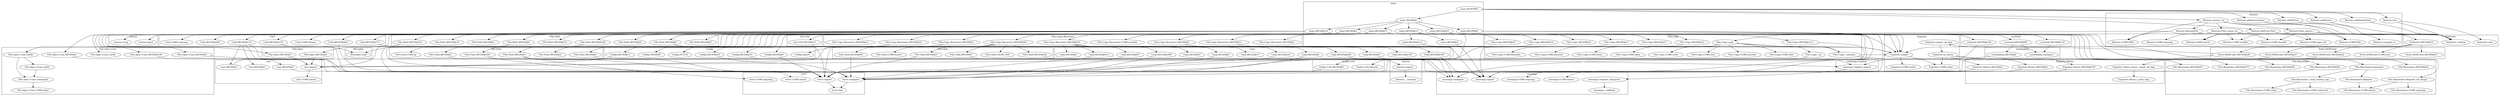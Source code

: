 digraph {
graph [overlap=false]
subgraph cluster_Scalar_Util {
	label="Scalar::Util";
	"Scalar::Util::BEGIN@9";
	"Scalar::Util::blessed";
}
subgraph cluster_XSLoader {
	label="XSLoader";
	"XSLoader::load";
}
subgraph cluster_File_Spec {
	label="File::Spec";
	"File::Spec::BEGIN@4";
	"File::Spec::BEGIN@3";
}
subgraph cluster_Config {
	label="Config";
	"Config::BEGIN@11";
	"Config::TIEHASH";
	"Config::BEGIN@45";
	"Config::BEGIN@10";
	"Config::BEGIN@9";
	"Config::import";
	"Config::FETCH";
}
subgraph cluster_File_Spec_Unix {
	label="File::Spec::Unix";
	"File::Spec::Unix::curdir";
	"File::Spec::Unix::canonpath";
	"File::Spec::Unix::catfile";
	"File::Spec::Unix::BEGIN@149";
	"File::Spec::Unix::BEGIN@4";
	"File::Spec::Unix::BEGIN@3";
	"File::Spec::Unix::CORE:subst";
	"File::Spec::Unix::catdir";
}
subgraph cluster_List_Util {
	label="List::Util";
	"List::Util::BEGIN@11";
}
subgraph cluster_feature {
	label="feature";
	"feature::import";
	"feature::__common";
}
subgraph cluster_Restore {
	label="Restore";
	"Restore::CORE:closedir";
	"Restore::addSource";
	"Restore::compare_to";
	"Restore::addDestination";
	"Restore::addUserTime";
	"Restore::restore_rp";
	"Restore::CORE:ftfile";
	"Restore::CORE:regcomp";
	"Restore::CORE:open_dir";
	"Restore::CORE:readdir";
	"Restore::Find_source_rp";
	"Restore::new";
	"Restore::CORE:match";
	"Restore::addSourceName";
	"Restore::CORE:ftdir";
	"Restore::RestoreFile";
	"Restore::addPartial";
	"Restore::Find_source_r";
}
subgraph cluster_File_Find {
	label="File::Find";
	"File::Find::BEGIN@3";
	"File::Find::BEGIN@2";
	"File::Find::BEGIN@4";
	"File::Find::CORE:qr";
	"File::Find::BEGIN@5";
	"File::Find::BEGIN@349";
}
subgraph cluster_File_Path {
	label="File::Path";
	"File::Path::BEGIN@7";
	"File::Path::BEGIN@6";
	"File::Path::BEGIN@8";
	"File::Path::BEGIN@19";
	"File::Path::BEGIN@10";
	"File::Path::BEGIN@4";
	"File::Path::BEGIN@3";
	"File::Path::BEGIN@18";
	"File::Path::BEGIN@329";
}
subgraph cluster_Exporter_Heavy {
	label="Exporter::Heavy";
	"Exporter::Heavy::BEGIN@197";
	"Exporter::Heavy::_push_tags";
	"Exporter::Heavy::BEGIN@4";
	"Exporter::Heavy::heavy_export_ok_tags";
	"Exporter::Heavy::BEGIN@3";
}
subgraph cluster_warnings {
	label="warnings";
	"warnings::unimport";
	"warnings::CORE:regcomp";
	"warnings::_mkMask";
	"warnings::register_categories";
	"warnings::CORE:match";
	"warnings::import";
}
subgraph cluster_File_Copy {
	label="File::Copy";
	"File::Copy::BEGIN@13";
	"File::Copy::copy";
	"File::Copy::BEGIN@12";
	"File::Copy::BEGIN@10";
	"File::Copy::BEGIN@11";
	"File::Copy::CORE:binmode";
	"File::Copy::BEGIN@47";
	"File::Copy::CORE:syswrite";
	"File::Copy::BEGIN@14";
	"File::Copy::CORE:ftsize";
	"File::Copy::CORE:open";
	"File::Copy::CORE:close";
	"File::Copy::CORE:stat";
	"File::Copy::CORE:sysread";
	"File::Copy::CORE:ftdir";
	"File::Copy::BEGIN@12.1";
	"File::Copy::_catname";
	"File::Copy::_eq";
}
subgraph cluster_Term_ANSIColor {
	label="Term::ANSIColor";
	"Term::ANSIColor::BEGIN@28";
	"Term::ANSIColor::BEGIN@22";
	"Term::ANSIColor::BEGIN@27";
	"Term::ANSIColor::CORE:sort";
	"Term::ANSIColor::BEGIN@23";
}
subgraph cluster_File_Glob {
	label="File::Glob";
	"File::Glob::BEGIN@56";
	"File::Glob::GLOB_CSH";
	"File::Glob::BEGIN@52";
	"File::Glob::BEGIN@3";
	"File::Glob::CORE:match";
	"File::Glob::BEGIN@7";
}
subgraph cluster_version {
	label="version";
	"version::(bool";
	"version::(cmp";
}
subgraph cluster_overload {
	label="overload";
	"overload::BEGIN@116";
	"overload::BEGIN@146";
	"overload::BEGIN@85";
}
subgraph cluster_vars {
	label="vars";
	"vars::BEGIN@3";
	"vars::BEGIN@8";
	"vars::import";
	"vars::CORE:match";
	"vars::BEGIN@7";
}
subgraph cluster_overloading {
	label="overloading";
	"overloading::BEGIN@2";
	"overloading::unimport";
}
subgraph cluster_Exporter {
	label="Exporter";
	"Exporter::import";
	"Exporter::as_heavy";
	"Exporter::CORE:subst";
	"Exporter::export_ok_tags";
	"Exporter::CORE:match";
}
subgraph cluster_main {
	label="main";
	"main::BEGIN@10";
	"main::BEGIN@13";
	"main::BEGIN@1";
	"main::BEGIN@8";
	"main::BEGIN@9";
	"main::BEGIN@2";
	"main::BEGIN@12";
	"main::BEGIN@1.2";
	"main::RUNTIME";
	"main::BEGIN@11";
}
subgraph cluster_Carp {
	label="Carp";
	"Carp::BEGIN@398";
	"Carp::BEGIN@105";
	"Carp::BEGIN@4";
	"Carp::BEGIN@18";
	"Carp::BEGIN@8";
	"Carp::BEGIN@5";
	"Carp::BEGIN@17";
	"Carp::BEGIN@399";
	"Carp::BEGIN@7";
	"Carp::BEGIN@413";
	"Carp::BEGIN@67";
	"Carp::BEGIN@406";
	"Carp::BEGIN@3";
}
subgraph cluster_strict {
	label="strict";
	"strict::import";
	"strict::CORE:regcomp";
	"strict::unimport";
	"strict::bits";
	"strict::CORE:match";
}
subgraph cluster_warnings_register {
	label="warnings::register";
	"warnings::register::import";
}
subgraph cluster_File_Copy_Recursive {
	label="File::Copy::Recursive";
	"File::Copy::Recursive::BEGIN@4";
	"File::Copy::Recursive::BEGIN@83";
	"File::Copy::Recursive::BEGIN@8";
	"File::Copy::Recursive::CORE:symlink";
	"File::Copy::Recursive::BEGIN@10";
	"File::Copy::Recursive::BEGIN@11";
	"File::Copy::Recursive::BEGIN@14";
	"File::Copy::Recursive::BEGIN@3";
	"File::Copy::Recursive::BEGIN@12";
}
subgraph cluster_Verbosity {
	label="Verbosity";
	"Verbosity::new";
	"Verbosity::BEGIN@33";
	"Verbosity::verbose";
}
subgraph cluster_File_Basename {
	label="File::Basename";
	"File::Basename::basename";
	"File::Basename::BEGIN@52";
	"File::Basename::BEGIN@371";
	"File::Basename::BEGIN@50";
	"File::Basename::CORE:substcont";
	"File::Basename::fileparse_set_fstype";
	"File::Basename::CORE:subst";
	"File::Basename::BEGIN@42";
	"File::Basename::fileparse";
	"File::Basename::_strip_trailing_sep";
	"File::Basename::CORE:regcomp";
	"File::Basename::CORE:match";
	"File::Basename::BEGIN@51";
}
subgraph cluster_Cwd {
	label="Cwd";
	"Cwd::BEGIN@172";
	"Cwd::BEGIN@170";
	"Cwd::CORE:fteexec";
	"Cwd::BEGIN@171";
	"Cwd::BEGIN@823";
	"Cwd::BEGIN@209";
	"Cwd::CORE:regcomp";
}
"main::BEGIN@12" -> "File::Path::BEGIN@6";
"Restore::Find_source_r" -> "Restore::compare_to";
"main::BEGIN@9" -> "File::Spec::Unix::BEGIN@149";
"Verbosity::BEGIN@33" -> "Term::ANSIColor::BEGIN@23";
"main::BEGIN@9" -> "Config::BEGIN@10";
"main::BEGIN@12" -> "File::Path::BEGIN@4";
"main::BEGIN@10" -> "File::Copy::BEGIN@47";
"File::Basename::basename" -> "File::Basename::fileparse";
"main::BEGIN@9" -> "File::Basename::BEGIN@51";
"File::Find::BEGIN@3" -> "strict::CORE:match";
"Verbosity::BEGIN@33" -> "Term::ANSIColor::CORE:sort";
"main::BEGIN@11" -> "File::Copy::Recursive::BEGIN@83";
"File::Copy::copy" -> "File::Copy::CORE:open";
"Exporter::export_ok_tags" -> "Exporter::as_heavy";
"main::BEGIN@9" -> "File::Basename::BEGIN@371";
"main::BEGIN@9" -> "File::Basename::BEGIN@50";
"File::Copy::copy" -> "File::Copy::CORE:sysread";
"Exporter::import" -> "Exporter::CORE:match";
"File::Copy::Recursive::BEGIN@83" -> "File::Glob::GLOB_CSH";
"main::BEGIN@10" -> "overload::BEGIN@85";
"File::Basename::_strip_trailing_sep" -> "File::Basename::CORE:subst";
"Exporter::Heavy::BEGIN@197" -> "warnings::unimport";
"Carp::BEGIN@399" -> "warnings::unimport";
"Carp::BEGIN@406" -> "warnings::unimport";
"File::Glob::BEGIN@52" -> "warnings::unimport";
"File::Copy::BEGIN@12.1" -> "warnings::unimport";
"main::BEGIN@10" -> "Exporter::import";
"File::Path::BEGIN@6" -> "Exporter::import";
"File::Copy::Recursive::BEGIN@10" -> "Exporter::import";
"Cwd::BEGIN@171" -> "Exporter::import";
"File::Copy::Recursive::BEGIN@11" -> "Exporter::import";
"Verbosity::BEGIN@33" -> "Exporter::import";
"main::BEGIN@9" -> "Exporter::import";
"main::BEGIN@12" -> "Exporter::import";
"File::Copy::_catname" -> "Exporter::import";
"main::BEGIN@11" -> "Exporter::import";
"File::Basename::basename" -> "File::Basename::_strip_trailing_sep";
"overload::BEGIN@116" -> "overloading::unimport";
"overload::BEGIN@85" -> "overloading::unimport";
"main::BEGIN@9" -> "File::Find::BEGIN@2";
"feature::import" -> "feature::__common";
"Term::ANSIColor::BEGIN@28" -> "Exporter::Heavy::heavy_export_ok_tags";
"main::RUNTIME" -> "Restore::addSource";
"main::RUNTIME" -> "Restore::restore_rp";
"Exporter::import" -> "Exporter::CORE:subst";
"Exporter::as_heavy" -> "Exporter::CORE:subst";
"Restore::Find_source_rp" -> "Restore::CORE:open_dir";
"Restore::Find_source_r" -> "Restore::CORE:open_dir";
"main::BEGIN@12" -> "File::Path::BEGIN@7";
"Exporter::Heavy::heavy_export_ok_tags" -> "Exporter::Heavy::_push_tags";
"main::BEGIN@9" -> "List::Util::BEGIN@11";
"warnings::register::import" -> "warnings::register_categories";
"main::BEGIN@9" -> "version::(bool";
"File::Copy::Recursive::BEGIN@10" -> "Carp::BEGIN@5";
"File::Copy::copy" -> "File::Copy::CORE:ftdir";
"main::BEGIN@9" -> "File::Find::BEGIN@5";
"main::BEGIN@9" -> "File::Basename::BEGIN@42";
"Exporter::as_heavy" -> "Exporter::Heavy::BEGIN@4";
"Restore::new" -> "Verbosity::new";
"main::BEGIN@12" -> "File::Path::BEGIN@329";
"main::BEGIN@9" -> "File::Find::CORE:qr";
"main::BEGIN@9" -> "Config::BEGIN@45";
"main::BEGIN@9" -> "Config::TIEHASH";
"File::Spec::Unix::catfile" -> "File::Spec::Unix::canonpath";
"File::Spec::Unix::catdir" -> "File::Spec::Unix::canonpath";
"main::BEGIN@11" -> "File::Copy::Recursive::BEGIN@11";
"File::Copy::BEGIN@14" -> "Config::import";
"File::Copy::Recursive::BEGIN@83" -> "File::Glob::BEGIN@7";
"Cwd::BEGIN@172" -> "vars::BEGIN@8";
"File::Copy::Recursive::BEGIN@10" -> "Carp::BEGIN@399";
"main::BEGIN@10" -> "File::Copy::BEGIN@11";
"main::BEGIN@9" -> "Config::BEGIN@9";
"Restore::Find_source_rp" -> "Restore::CORE:regcomp";
"Term::ANSIColor::BEGIN@28" -> "Exporter::export_ok_tags";
"File::Basename::fileparse_set_fstype" -> "File::Basename::CORE:regcomp";
"main::BEGIN@9" -> "File::Spec::Unix::BEGIN@3";
"File::Copy::_eq" -> "Scalar::Util::blessed";
"File::Copy::copy" -> "File::Copy::CORE:stat";
"main::BEGIN@10" -> "overload::BEGIN@116";
"File::Copy::Recursive::BEGIN@83" -> "File::Glob::BEGIN@56";
"main::BEGIN@9" -> "Cwd::BEGIN@209";
"File::Copy::Recursive::BEGIN@10" -> "Carp::BEGIN@7";
"File::Copy::Recursive::BEGIN@10" -> "Carp::BEGIN@406";
"main::BEGIN@12" -> "File::Path::BEGIN@3";
"File::Basename::fileparse" -> "File::Basename::CORE:match";
"File::Basename::fileparse_set_fstype" -> "File::Basename::CORE:match";
"Exporter::as_heavy" -> "Exporter::Heavy::BEGIN@197";
"main::BEGIN@9" -> "File::Find::BEGIN@3";
"main::BEGIN@9" -> "Scalar::Util::BEGIN@9";
"Restore::RestoreFile" -> "File::Copy::copy";
"main::BEGIN@9" -> "Cwd::CORE:fteexec";
"Verbosity::BEGIN@33" -> "Term::ANSIColor::BEGIN@27";
"main::BEGIN@1" -> "main::BEGIN@8";
"main::BEGIN@9" -> "File::Find::BEGIN@349";
"main::BEGIN@9" -> "Cwd::CORE:regcomp";
"main::RUNTIME" -> "Restore::addUserTime";
"Cwd::BEGIN@172" -> "vars::BEGIN@3";
"main::BEGIN@12" -> "File::Path::BEGIN@18";
"Restore::restore_rp" -> "Restore::Find_source_rp";
"File::Copy::Recursive::BEGIN@83" -> "XSLoader::load";
"main::BEGIN@9" -> "XSLoader::load";
"File::Copy::Recursive::BEGIN@83" -> "File::Glob::BEGIN@3";
"main::BEGIN@11" -> "File::Copy::Recursive::BEGIN@4";
"main::BEGIN@9" -> "File::Basename::BEGIN@52";
"main::BEGIN@10" -> "overload::BEGIN@146";
"main::RUNTIME" -> "main::BEGIN@1";
"File::Basename::_strip_trailing_sep" -> "File::Basename::CORE:substcont";
"main::BEGIN@10" -> "File::Copy::BEGIN@12.1";
"main::BEGIN@12" -> "File::Path::BEGIN@19";
"File::Copy::Recursive::BEGIN@10" -> "Carp::BEGIN@17";
"File::Copy::Recursive::BEGIN@10" -> "Carp::BEGIN@413";
"main::BEGIN@8" -> "warnings::CORE:regcomp";
"main::BEGIN@9" -> "File::Spec::BEGIN@4";
"main::BEGIN@11" -> "File::Copy::Recursive::BEGIN@3";
"Restore::restore_rp" -> "Restore::RestoreFile";
"overload::BEGIN@85" -> "overloading::BEGIN@2";
"Restore::restore_rp" -> "Restore::Find_source_r";
"overload::BEGIN@146" -> "warnings::register::import";
"vars::BEGIN@7" -> "warnings::register::import";
"File::Find::BEGIN@5" -> "warnings::register::import";
"main::BEGIN@1" -> "main::BEGIN@11";
"Verbosity::BEGIN@33" -> "Term::ANSIColor::BEGIN@22";
"File::Copy::Recursive::BEGIN@10" -> "Carp::BEGIN@18";
"main::BEGIN@9" -> "Cwd::BEGIN@823";
"main::RUNTIME" -> "Restore::addDestination";
"File::Copy::Recursive::BEGIN@83" -> "File::Glob::CORE:match";
"File::Copy::copy" -> "File::Copy::CORE:close";
"main::BEGIN@11" -> "File::Copy::Recursive::BEGIN@8";
"main::BEGIN@1" -> "main::BEGIN@13";
"Restore::addUserTime" -> "Restore::CORE:match";
"Restore::Find_source_rp" -> "Restore::CORE:match";
"strict::import" -> "strict::bits";
"strict::unimport" -> "strict::bits";
"Verbosity::BEGIN@33" -> "Term::ANSIColor::BEGIN@28";
"main::BEGIN@13" -> "main::BEGIN@1.2";
"File::Copy::copy" -> "File::Copy::_eq";
"main::RUNTIME" -> "Restore::addPartial";
"main::BEGIN@10" -> "File::Copy::BEGIN@13";
"File::Copy::Recursive::BEGIN@10" -> "Carp::BEGIN@4";
"Carp::BEGIN@398" -> "strict::unimport";
"Config::BEGIN@45" -> "strict::unimport";
"Carp::BEGIN@18" -> "strict::unimport";
"File::Glob::BEGIN@56" -> "strict::unimport";
"Carp::BEGIN@8" -> "strict::unimport";
"Cwd::BEGIN@823" -> "strict::unimport";
"File::Spec::Unix::BEGIN@149" -> "strict::unimport";
"Carp::BEGIN@413" -> "strict::unimport";
"Exporter::Heavy::BEGIN@4" -> "strict::unimport";
"Carp::BEGIN@67" -> "strict::unimport";
"File::Path::BEGIN@329" -> "strict::unimport";
"main::BEGIN@8" -> "warnings::CORE:match";
"main::BEGIN@9" -> "File::Basename::fileparse_set_fstype";
"main::BEGIN@12" -> "File::Path::BEGIN@10";
"File::Copy::Recursive::BEGIN@10" -> "Carp::BEGIN@67";
"File::Find::BEGIN@3" -> "strict::CORE:regcomp";
"File::Copy::copy" -> "File::Copy::CORE:syswrite";
"File::Copy::Recursive::BEGIN@10" -> "Carp::BEGIN@105";
"warnings::register_categories" -> "warnings::_mkMask";
"main::BEGIN@11" -> "File::Copy::Recursive::CORE:symlink";
"main::BEGIN@9" -> "Cwd::BEGIN@171";
"File::Basename::BEGIN@52" -> "warnings::import";
"File::Copy::Recursive::BEGIN@8" -> "warnings::import";
"File::Copy::BEGIN@12" -> "warnings::import";
"Carp::BEGIN@5" -> "warnings::import";
"File::Find::BEGIN@4" -> "warnings::import";
"main::BEGIN@8" -> "warnings::import";
"main::BEGIN@2" -> "warnings::import";
"Config::BEGIN@10" -> "warnings::import";
"overloading::BEGIN@2" -> "warnings::import";
"main::BEGIN@13" -> "Verbosity::BEGIN@33";
"main::BEGIN@9" -> "Config::BEGIN@11";
"File::Glob::BEGIN@7" -> "feature::import";
"File::Copy::copy" -> "File::Copy::_catname";
"File::Copy::_catname" -> "File::Basename::basename";
"Restore::Find_source_rp" -> "Restore::CORE:closedir";
"Restore::Find_source_r" -> "Restore::CORE:closedir";
"main::BEGIN@12" -> "File::Path::BEGIN@8";
"main::BEGIN@11" -> "File::Copy::Recursive::BEGIN@10";
"main::BEGIN@1" -> "main::BEGIN@12";
"Restore::restore_rp" -> "Restore::CORE:ftfile";
"Restore::RestoreFile" -> "Restore::CORE:ftfile";
"Restore::Find_source_rp" -> "Restore::CORE:readdir";
"Restore::Find_source_r" -> "Restore::CORE:readdir";
"File::Copy::Recursive::BEGIN@10" -> "Carp::BEGIN@3";
"main::BEGIN@10" -> "File::Copy::BEGIN@14";
"main::BEGIN@9" -> "File::Spec::Unix::curdir";
"main::RUNTIME" -> "Restore::new";
"main::BEGIN@9" -> "Cwd::BEGIN@170";
"Config::BEGIN@11" -> "vars::import";
"File::Copy::Recursive::BEGIN@14" -> "vars::import";
"Cwd::BEGIN@172" -> "vars::import";
"File::Spec::BEGIN@4" -> "vars::import";
"File::Spec::Unix::BEGIN@4" -> "vars::import";
"File::Path::BEGIN@19" -> "vars::import";
"Term::ANSIColor::BEGIN@23" -> "vars::import";
"main::BEGIN@9" -> "version::(cmp";
"File::Copy::Recursive::BEGIN@83" -> "File::Glob::BEGIN@52";
"main::RUNTIME" -> "Restore::addSourceName";
"main::BEGIN@13" -> "main::BEGIN@2";
"Restore::restore_rp" -> "Restore::CORE:ftdir";
"Restore::RestoreFile" -> "Restore::CORE:ftdir";
"vars::import" -> "vars::CORE:match";
"main::BEGIN@11" -> "File::Copy::Recursive::BEGIN@12";
"main::BEGIN@1" -> "main::BEGIN@10";
"main::BEGIN@10" -> "File::Copy::BEGIN@12";
"main::BEGIN@9" -> "File::Find::BEGIN@4";
"main::BEGIN@9" -> "File::Spec::BEGIN@3";
"Restore::new" -> "Verbosity::verbose";
"Restore::addSource" -> "Verbosity::verbose";
"Restore::addDestination" -> "Verbosity::verbose";
"Restore::addSourceName" -> "Verbosity::verbose";
"Restore::addUserTime" -> "Verbosity::verbose";
"Restore::restore_rp" -> "Verbosity::verbose";
"Restore::addPartial" -> "Verbosity::verbose";
"Restore::RestoreFile" -> "Verbosity::verbose";
"Restore::Find_source_r" -> "Verbosity::verbose";
"main::BEGIN@10" -> "File::Copy::BEGIN@10";
"main::BEGIN@11" -> "File::Copy::Recursive::BEGIN@14";
"main::BEGIN@9" -> "Cwd::BEGIN@172";
"File::Copy::copy" -> "File::Copy::CORE:binmode";
"File::Spec::Unix::catfile" -> "File::Spec::Unix::catdir";
"main::BEGIN@9" -> "Config::FETCH";
"File::Copy::copy" -> "Config::FETCH";
"File::Copy::copy" -> "File::Copy::CORE:ftsize";
"File::Copy::Recursive::BEGIN@10" -> "Carp::BEGIN@398";
"File::Copy::Recursive::BEGIN@10" -> "Carp::BEGIN@8";
"File::Copy::_catname" -> "File::Spec::Unix::catfile";
"main::BEGIN@1" -> "main::BEGIN@9";
"main::BEGIN@9" -> "File::Spec::Unix::BEGIN@4";
"File::Find::BEGIN@3" -> "strict::import";
"Scalar::Util::BEGIN@9" -> "strict::import";
"Term::ANSIColor::BEGIN@22" -> "strict::import";
"Carp::BEGIN@4" -> "strict::import";
"File::Find::BEGIN@349" -> "strict::import";
"File::Spec::BEGIN@3" -> "strict::import";
"vars::BEGIN@8" -> "strict::import";
"File::Copy::BEGIN@11" -> "strict::import";
"File::Path::BEGIN@4" -> "strict::import";
"Config::BEGIN@9" -> "strict::import";
"File::Spec::Unix::BEGIN@3" -> "strict::import";
"File::Glob::BEGIN@3" -> "strict::import";
"List::Util::BEGIN@11" -> "strict::import";
"Cwd::BEGIN@170" -> "strict::import";
"File::Basename::BEGIN@50" -> "strict::import";
"main::BEGIN@1.2" -> "strict::import";
"File::Copy::Recursive::BEGIN@3" -> "strict::import";
"Exporter::Heavy::BEGIN@3" -> "strict::import";
"Cwd::BEGIN@172" -> "vars::BEGIN@7";
"Exporter::as_heavy" -> "Exporter::Heavy::BEGIN@3";
"File::Spec::Unix::canonpath" -> "File::Spec::Unix::CORE:subst";
}
